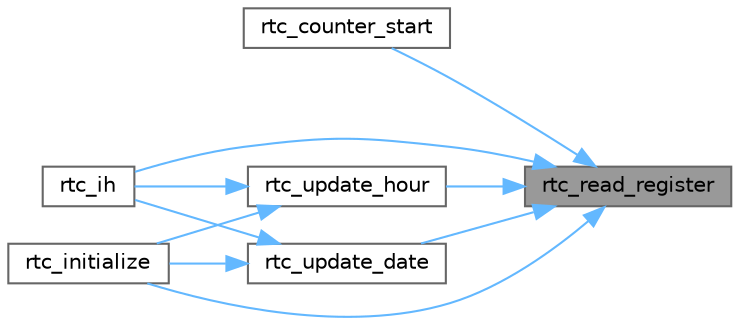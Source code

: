 digraph "rtc_read_register"
{
 // LATEX_PDF_SIZE
  bgcolor="transparent";
  edge [fontname=Helvetica,fontsize=10,labelfontname=Helvetica,labelfontsize=10];
  node [fontname=Helvetica,fontsize=10,shape=box,height=0.2,width=0.4];
  rankdir="RL";
  Node1 [label="rtc_read_register",height=0.2,width=0.4,color="gray40", fillcolor="grey60", style="filled", fontcolor="black",tooltip="Gets a RTC's register."];
  Node1 -> Node2 [dir="back",color="steelblue1",style="solid"];
  Node2 [label="rtc_counter_start",height=0.2,width=0.4,color="grey40", fillcolor="white", style="filled",URL="$group__driver.html#gab0fe0bc0db38324a33c73b6598e490fa",tooltip="Starts RTC counter."];
  Node1 -> Node3 [dir="back",color="steelblue1",style="solid"];
  Node3 [label="rtc_ih",height=0.2,width=0.4,color="grey40", fillcolor="white", style="filled",URL="$group__driver.html#ga2f5c62ef4118ce8c03eaa21181ebee4d",tooltip="RTC interrupt handler."];
  Node1 -> Node4 [dir="back",color="steelblue1",style="solid"];
  Node4 [label="rtc_initialize",height=0.2,width=0.4,color="grey40", fillcolor="white", style="filled",URL="$group__driver.html#ga762710438f825aaaaa77cb4ebbc7e969",tooltip="Initializes RTC."];
  Node1 -> Node5 [dir="back",color="steelblue1",style="solid"];
  Node5 [label="rtc_update_date",height=0.2,width=0.4,color="grey40", fillcolor="white", style="filled",URL="$group__driver.html#gad7093faf1cb0c2db2674a55d4ba6f7d0",tooltip="Reads RTC's registers to update date."];
  Node5 -> Node3 [dir="back",color="steelblue1",style="solid"];
  Node5 -> Node4 [dir="back",color="steelblue1",style="solid"];
  Node1 -> Node6 [dir="back",color="steelblue1",style="solid"];
  Node6 [label="rtc_update_hour",height=0.2,width=0.4,color="grey40", fillcolor="white", style="filled",URL="$group__driver.html#gadd644eea069b3c4145ce2d3bf5aca38c",tooltip="Reads RTC's registers to update hour."];
  Node6 -> Node3 [dir="back",color="steelblue1",style="solid"];
  Node6 -> Node4 [dir="back",color="steelblue1",style="solid"];
}
